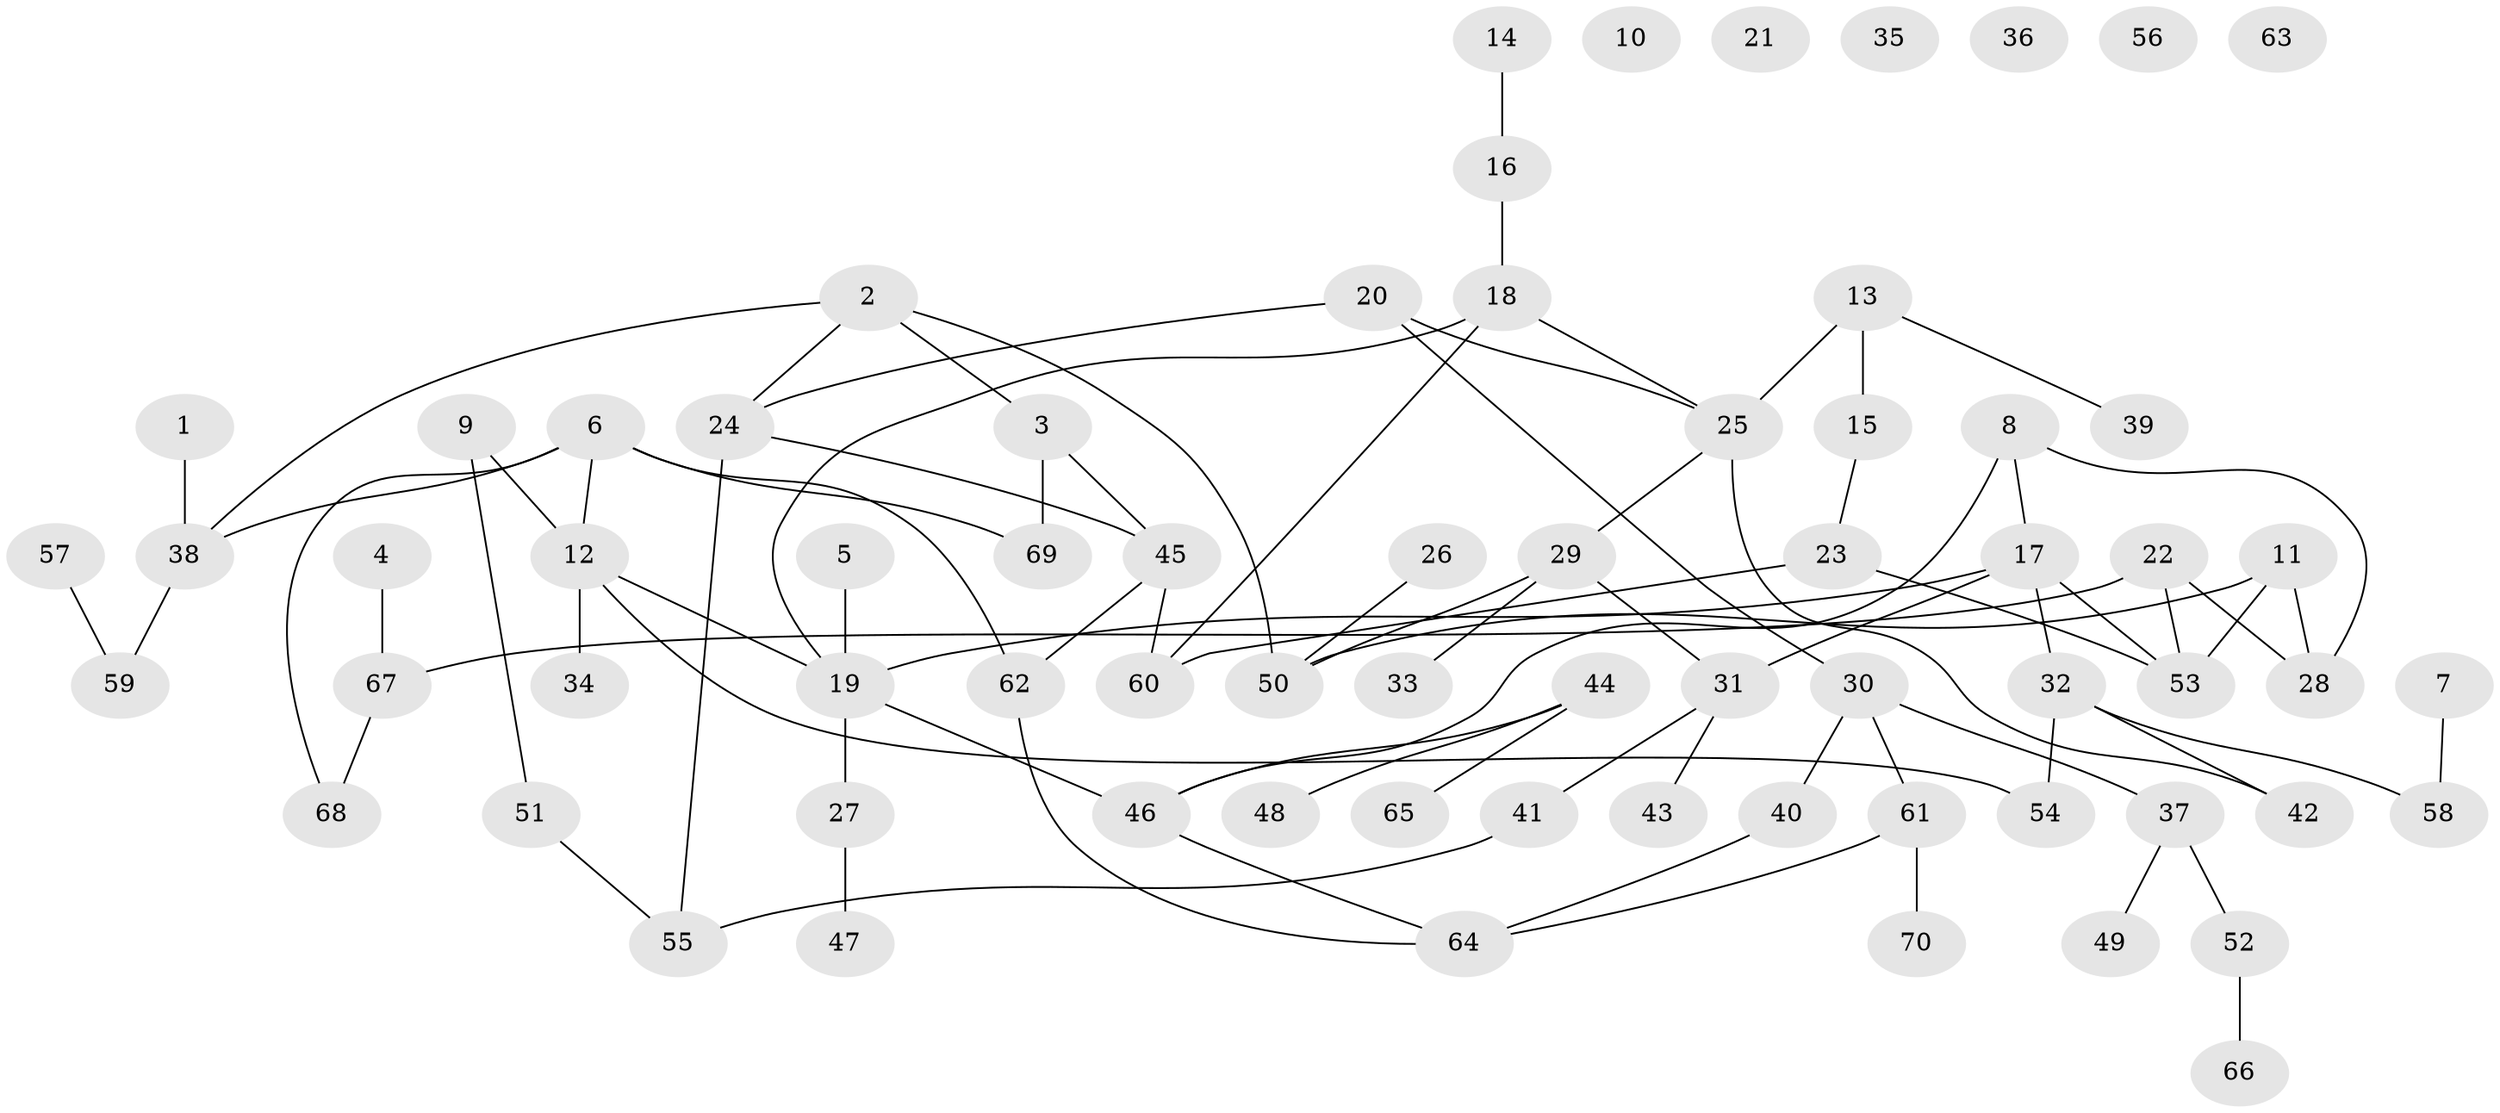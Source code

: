 // Generated by graph-tools (version 1.1) at 2025/00/03/09/25 03:00:52]
// undirected, 70 vertices, 84 edges
graph export_dot {
graph [start="1"]
  node [color=gray90,style=filled];
  1;
  2;
  3;
  4;
  5;
  6;
  7;
  8;
  9;
  10;
  11;
  12;
  13;
  14;
  15;
  16;
  17;
  18;
  19;
  20;
  21;
  22;
  23;
  24;
  25;
  26;
  27;
  28;
  29;
  30;
  31;
  32;
  33;
  34;
  35;
  36;
  37;
  38;
  39;
  40;
  41;
  42;
  43;
  44;
  45;
  46;
  47;
  48;
  49;
  50;
  51;
  52;
  53;
  54;
  55;
  56;
  57;
  58;
  59;
  60;
  61;
  62;
  63;
  64;
  65;
  66;
  67;
  68;
  69;
  70;
  1 -- 38;
  2 -- 3;
  2 -- 24;
  2 -- 38;
  2 -- 50;
  3 -- 45;
  3 -- 69;
  4 -- 67;
  5 -- 19;
  6 -- 12;
  6 -- 38;
  6 -- 62;
  6 -- 68;
  6 -- 69;
  7 -- 58;
  8 -- 17;
  8 -- 28;
  8 -- 46;
  9 -- 12;
  9 -- 51;
  11 -- 28;
  11 -- 50;
  11 -- 53;
  12 -- 19;
  12 -- 34;
  12 -- 54;
  13 -- 15;
  13 -- 25;
  13 -- 39;
  14 -- 16;
  15 -- 23;
  16 -- 18;
  17 -- 19;
  17 -- 31;
  17 -- 32;
  17 -- 53;
  18 -- 19;
  18 -- 25;
  18 -- 60;
  19 -- 27;
  19 -- 46;
  20 -- 24;
  20 -- 25;
  20 -- 30;
  22 -- 28;
  22 -- 53;
  22 -- 67;
  23 -- 53;
  23 -- 60;
  24 -- 45;
  24 -- 55;
  25 -- 29;
  25 -- 42;
  26 -- 50;
  27 -- 47;
  29 -- 31;
  29 -- 33;
  29 -- 50;
  30 -- 37;
  30 -- 40;
  30 -- 61;
  31 -- 41;
  31 -- 43;
  32 -- 42;
  32 -- 54;
  32 -- 58;
  37 -- 49;
  37 -- 52;
  38 -- 59;
  40 -- 64;
  41 -- 55;
  44 -- 46;
  44 -- 48;
  44 -- 65;
  45 -- 60;
  45 -- 62;
  46 -- 64;
  51 -- 55;
  52 -- 66;
  57 -- 59;
  61 -- 64;
  61 -- 70;
  62 -- 64;
  67 -- 68;
}
